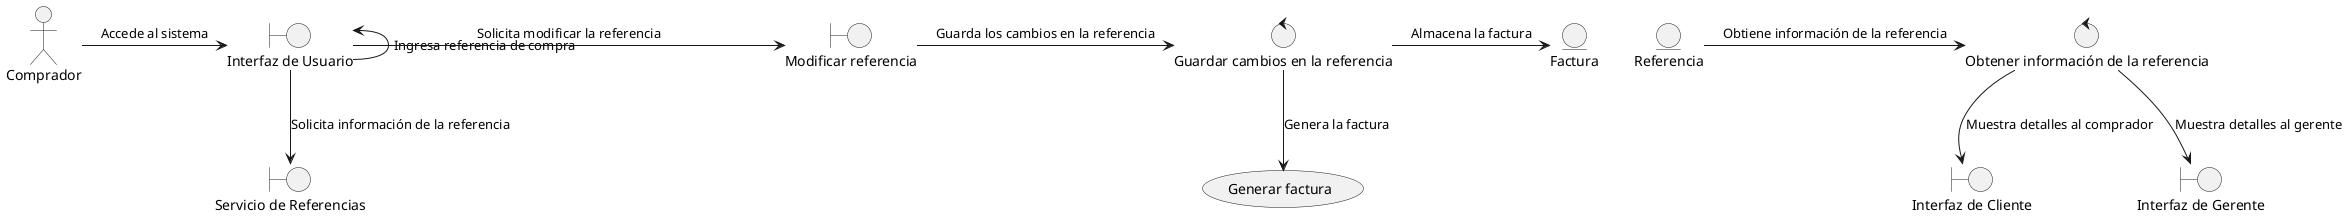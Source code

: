 @startuml

actor Comprador as comprador
boundary "Interfaz de Usuario" as interfazUsuario
boundary "Servicio de Referencias" as servicioReferencias
entity Referencia as referencia
boundary "Interfaz de Cliente" as interfazCliente
boundary "Interfaz de Gerente" as interfazGerente
boundary "Modificar referencia" as modificarReferencia
control "Obtener información de la referencia" as obtenerInfoReferencia
control "Guardar cambios en la referencia" as guardarCambiosReferencia
usecase (Generar factura) as generarFactura
entity Factura as factura

comprador -> interfazUsuario : Accede al sistema
interfazUsuario -up-> interfazUsuario : Ingresa referencia de compra
interfazUsuario --> servicioReferencias : Solicita información de la referencia
referencia -> obtenerInfoReferencia : Obtiene información de la referencia
obtenerInfoReferencia -down-> interfazCliente : Muestra detalles al comprador
obtenerInfoReferencia -down-> interfazGerente : Muestra detalles al gerente
interfazUsuario -> modificarReferencia : Solicita modificar la referencia
modificarReferencia -> guardarCambiosReferencia : Guarda los cambios en la referencia
guardarCambiosReferencia -down-> generarFactura : Genera la factura
guardarCambiosReferencia -> factura : Almacena la factura

@enduml

